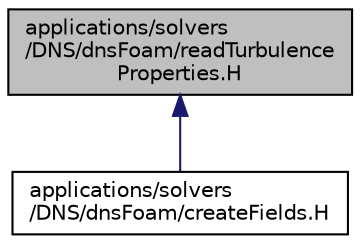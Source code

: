 digraph "applications/solvers/DNS/dnsFoam/readTurbulenceProperties.H"
{
  bgcolor="transparent";
  edge [fontname="Helvetica",fontsize="10",labelfontname="Helvetica",labelfontsize="10"];
  node [fontname="Helvetica",fontsize="10",shape=record];
  Node1 [label="applications/solvers\l/DNS/dnsFoam/readTurbulence\lProperties.H",height=0.2,width=0.4,color="black", fillcolor="grey75", style="filled", fontcolor="black"];
  Node1 -> Node2 [dir="back",color="midnightblue",fontsize="10",style="solid",fontname="Helvetica"];
  Node2 [label="applications/solvers\l/DNS/dnsFoam/createFields.H",height=0.2,width=0.4,color="black",URL="$a04598.html"];
}
